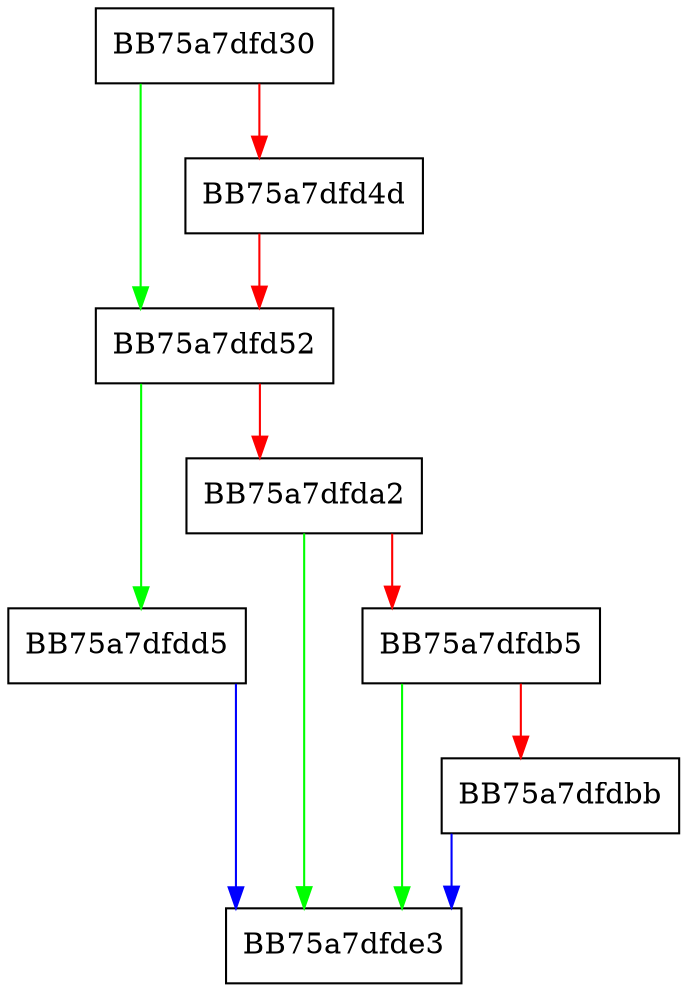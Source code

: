 digraph CreatePathIterator {
  node [shape="box"];
  graph [splines=ortho];
  BB75a7dfd30 -> BB75a7dfd52 [color="green"];
  BB75a7dfd30 -> BB75a7dfd4d [color="red"];
  BB75a7dfd4d -> BB75a7dfd52 [color="red"];
  BB75a7dfd52 -> BB75a7dfdd5 [color="green"];
  BB75a7dfd52 -> BB75a7dfda2 [color="red"];
  BB75a7dfda2 -> BB75a7dfde3 [color="green"];
  BB75a7dfda2 -> BB75a7dfdb5 [color="red"];
  BB75a7dfdb5 -> BB75a7dfde3 [color="green"];
  BB75a7dfdb5 -> BB75a7dfdbb [color="red"];
  BB75a7dfdbb -> BB75a7dfde3 [color="blue"];
  BB75a7dfdd5 -> BB75a7dfde3 [color="blue"];
}